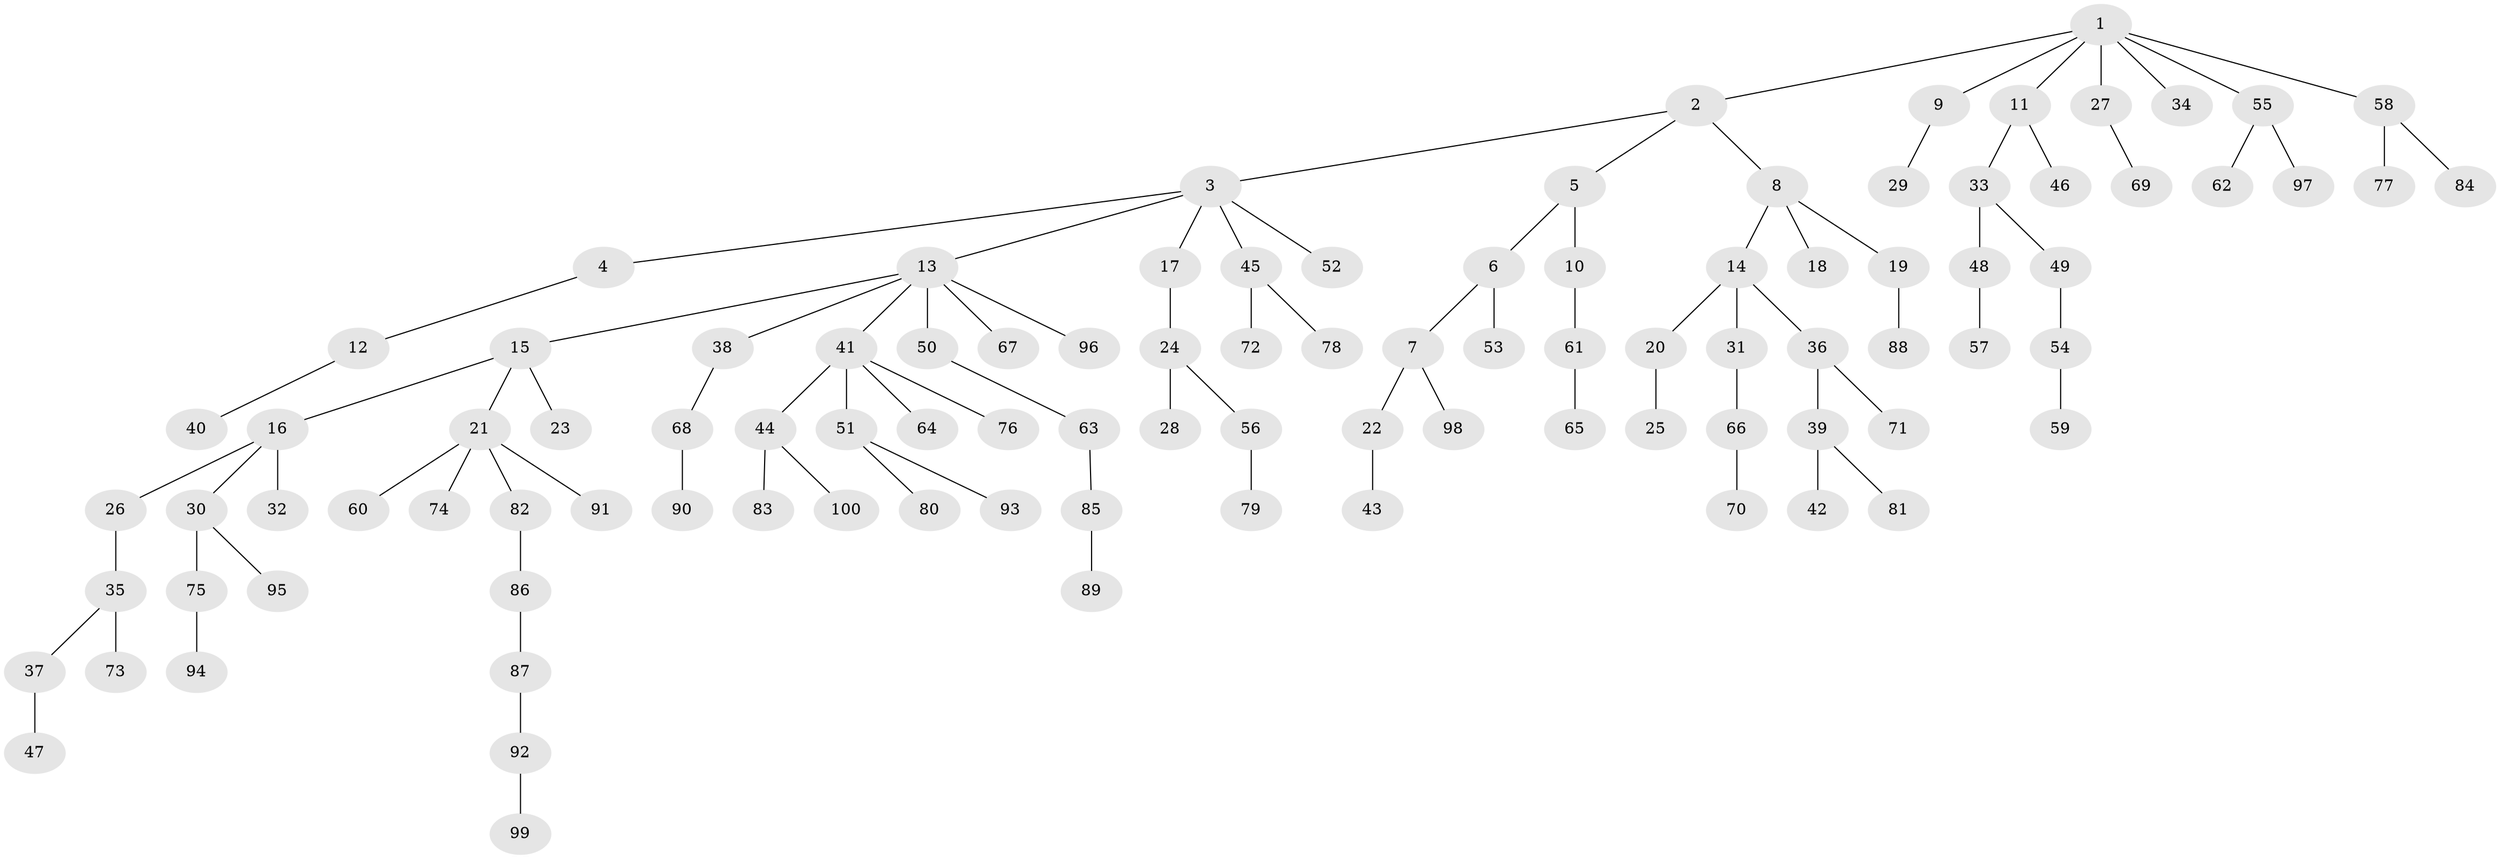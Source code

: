 // Generated by graph-tools (version 1.1) at 2025/38/02/21/25 10:38:55]
// undirected, 100 vertices, 99 edges
graph export_dot {
graph [start="1"]
  node [color=gray90,style=filled];
  1;
  2;
  3;
  4;
  5;
  6;
  7;
  8;
  9;
  10;
  11;
  12;
  13;
  14;
  15;
  16;
  17;
  18;
  19;
  20;
  21;
  22;
  23;
  24;
  25;
  26;
  27;
  28;
  29;
  30;
  31;
  32;
  33;
  34;
  35;
  36;
  37;
  38;
  39;
  40;
  41;
  42;
  43;
  44;
  45;
  46;
  47;
  48;
  49;
  50;
  51;
  52;
  53;
  54;
  55;
  56;
  57;
  58;
  59;
  60;
  61;
  62;
  63;
  64;
  65;
  66;
  67;
  68;
  69;
  70;
  71;
  72;
  73;
  74;
  75;
  76;
  77;
  78;
  79;
  80;
  81;
  82;
  83;
  84;
  85;
  86;
  87;
  88;
  89;
  90;
  91;
  92;
  93;
  94;
  95;
  96;
  97;
  98;
  99;
  100;
  1 -- 2;
  1 -- 9;
  1 -- 11;
  1 -- 27;
  1 -- 34;
  1 -- 55;
  1 -- 58;
  2 -- 3;
  2 -- 5;
  2 -- 8;
  3 -- 4;
  3 -- 13;
  3 -- 17;
  3 -- 45;
  3 -- 52;
  4 -- 12;
  5 -- 6;
  5 -- 10;
  6 -- 7;
  6 -- 53;
  7 -- 22;
  7 -- 98;
  8 -- 14;
  8 -- 18;
  8 -- 19;
  9 -- 29;
  10 -- 61;
  11 -- 33;
  11 -- 46;
  12 -- 40;
  13 -- 15;
  13 -- 38;
  13 -- 41;
  13 -- 50;
  13 -- 67;
  13 -- 96;
  14 -- 20;
  14 -- 31;
  14 -- 36;
  15 -- 16;
  15 -- 21;
  15 -- 23;
  16 -- 26;
  16 -- 30;
  16 -- 32;
  17 -- 24;
  19 -- 88;
  20 -- 25;
  21 -- 60;
  21 -- 74;
  21 -- 82;
  21 -- 91;
  22 -- 43;
  24 -- 28;
  24 -- 56;
  26 -- 35;
  27 -- 69;
  30 -- 75;
  30 -- 95;
  31 -- 66;
  33 -- 48;
  33 -- 49;
  35 -- 37;
  35 -- 73;
  36 -- 39;
  36 -- 71;
  37 -- 47;
  38 -- 68;
  39 -- 42;
  39 -- 81;
  41 -- 44;
  41 -- 51;
  41 -- 64;
  41 -- 76;
  44 -- 83;
  44 -- 100;
  45 -- 72;
  45 -- 78;
  48 -- 57;
  49 -- 54;
  50 -- 63;
  51 -- 80;
  51 -- 93;
  54 -- 59;
  55 -- 62;
  55 -- 97;
  56 -- 79;
  58 -- 77;
  58 -- 84;
  61 -- 65;
  63 -- 85;
  66 -- 70;
  68 -- 90;
  75 -- 94;
  82 -- 86;
  85 -- 89;
  86 -- 87;
  87 -- 92;
  92 -- 99;
}
